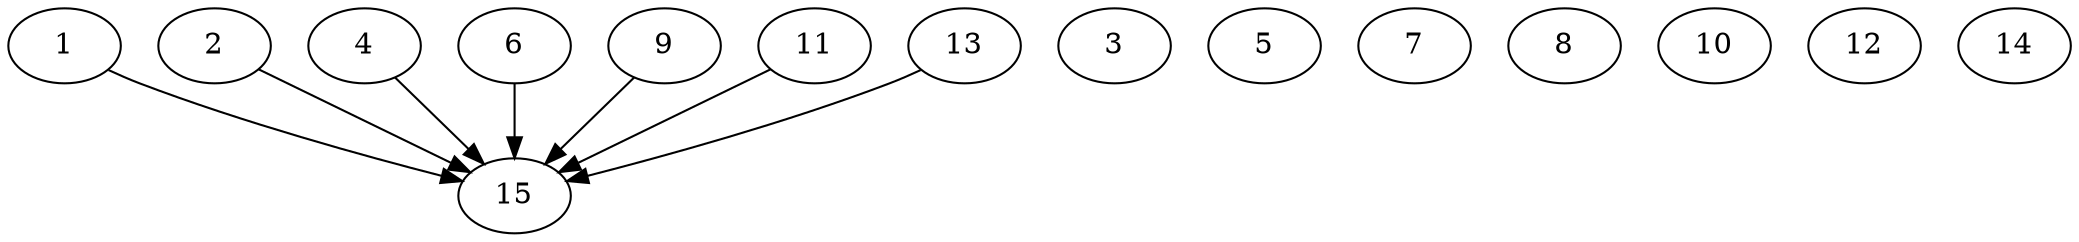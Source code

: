 // DAG automatically generated by daggen at Thu Oct  3 13:59:27 2019
// ./daggen --dot -n 15 --ccr 0.4 --fat 0.9 --regular 0.5 --density 0.9 --mindata 5242880 --maxdata 52428800 
digraph G {
  1 [size="54190080", alpha="0.18", expect_size="21676032"] 
  1 -> 15 [size ="21676032"]
  2 [size="90178560", alpha="0.13", expect_size="36071424"] 
  2 -> 15 [size ="36071424"]
  3 [size="42040320", alpha="0.06", expect_size="16816128"] 
  4 [size="101455360", alpha="0.07", expect_size="40582144"] 
  4 -> 15 [size ="40582144"]
  5 [size="81984000", alpha="0.11", expect_size="32793600"] 
  6 [size="82301440", alpha="0.11", expect_size="32920576"] 
  6 -> 15 [size ="32920576"]
  7 [size="43233280", alpha="0.15", expect_size="17293312"] 
  8 [size="81080320", alpha="0.08", expect_size="32432128"] 
  9 [size="114705920", alpha="0.18", expect_size="45882368"] 
  9 -> 15 [size ="45882368"]
  10 [size="131041280", alpha="0.14", expect_size="52416512"] 
  11 [size="86361600", alpha="0.02", expect_size="34544640"] 
  11 -> 15 [size ="34544640"]
  12 [size="75110400", alpha="0.02", expect_size="30044160"] 
  13 [size="35586560", alpha="0.04", expect_size="14234624"] 
  13 -> 15 [size ="14234624"]
  14 [size="69194240", alpha="0.15", expect_size="27677696"] 
  15 [size="110284800", alpha="0.12", expect_size="44113920"] 
}
